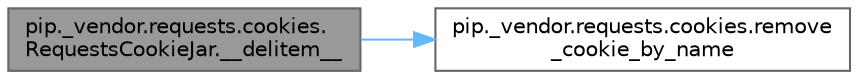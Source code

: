 digraph "pip._vendor.requests.cookies.RequestsCookieJar.__delitem__"
{
 // LATEX_PDF_SIZE
  bgcolor="transparent";
  edge [fontname=Helvetica,fontsize=10,labelfontname=Helvetica,labelfontsize=10];
  node [fontname=Helvetica,fontsize=10,shape=box,height=0.2,width=0.4];
  rankdir="LR";
  Node1 [id="Node000001",label="pip._vendor.requests.cookies.\lRequestsCookieJar.__delitem__",height=0.2,width=0.4,color="gray40", fillcolor="grey60", style="filled", fontcolor="black",tooltip=" "];
  Node1 -> Node2 [id="edge1_Node000001_Node000002",color="steelblue1",style="solid",tooltip=" "];
  Node2 [id="Node000002",label="pip._vendor.requests.cookies.remove\l_cookie_by_name",height=0.2,width=0.4,color="grey40", fillcolor="white", style="filled",URL="$namespacepip_1_1__vendor_1_1requests_1_1cookies.html#a819aad63f98fcb8f089290ee7b5a9e94",tooltip=" "];
}
